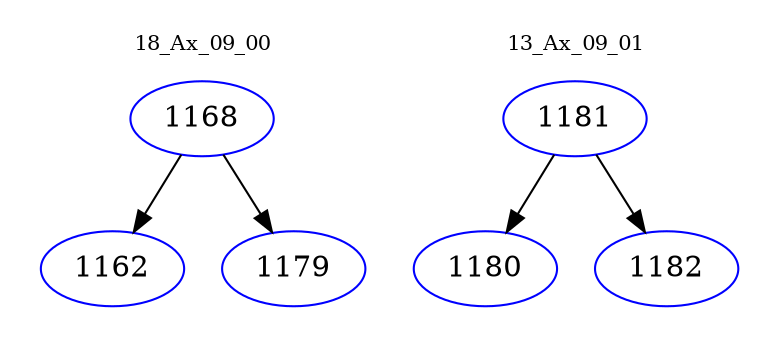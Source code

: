 digraph{
subgraph cluster_0 {
color = white
label = "18_Ax_09_00";
fontsize=10;
T0_1168 [label="1168", color="blue"]
T0_1168 -> T0_1162 [color="black"]
T0_1162 [label="1162", color="blue"]
T0_1168 -> T0_1179 [color="black"]
T0_1179 [label="1179", color="blue"]
}
subgraph cluster_1 {
color = white
label = "13_Ax_09_01";
fontsize=10;
T1_1181 [label="1181", color="blue"]
T1_1181 -> T1_1180 [color="black"]
T1_1180 [label="1180", color="blue"]
T1_1181 -> T1_1182 [color="black"]
T1_1182 [label="1182", color="blue"]
}
}
